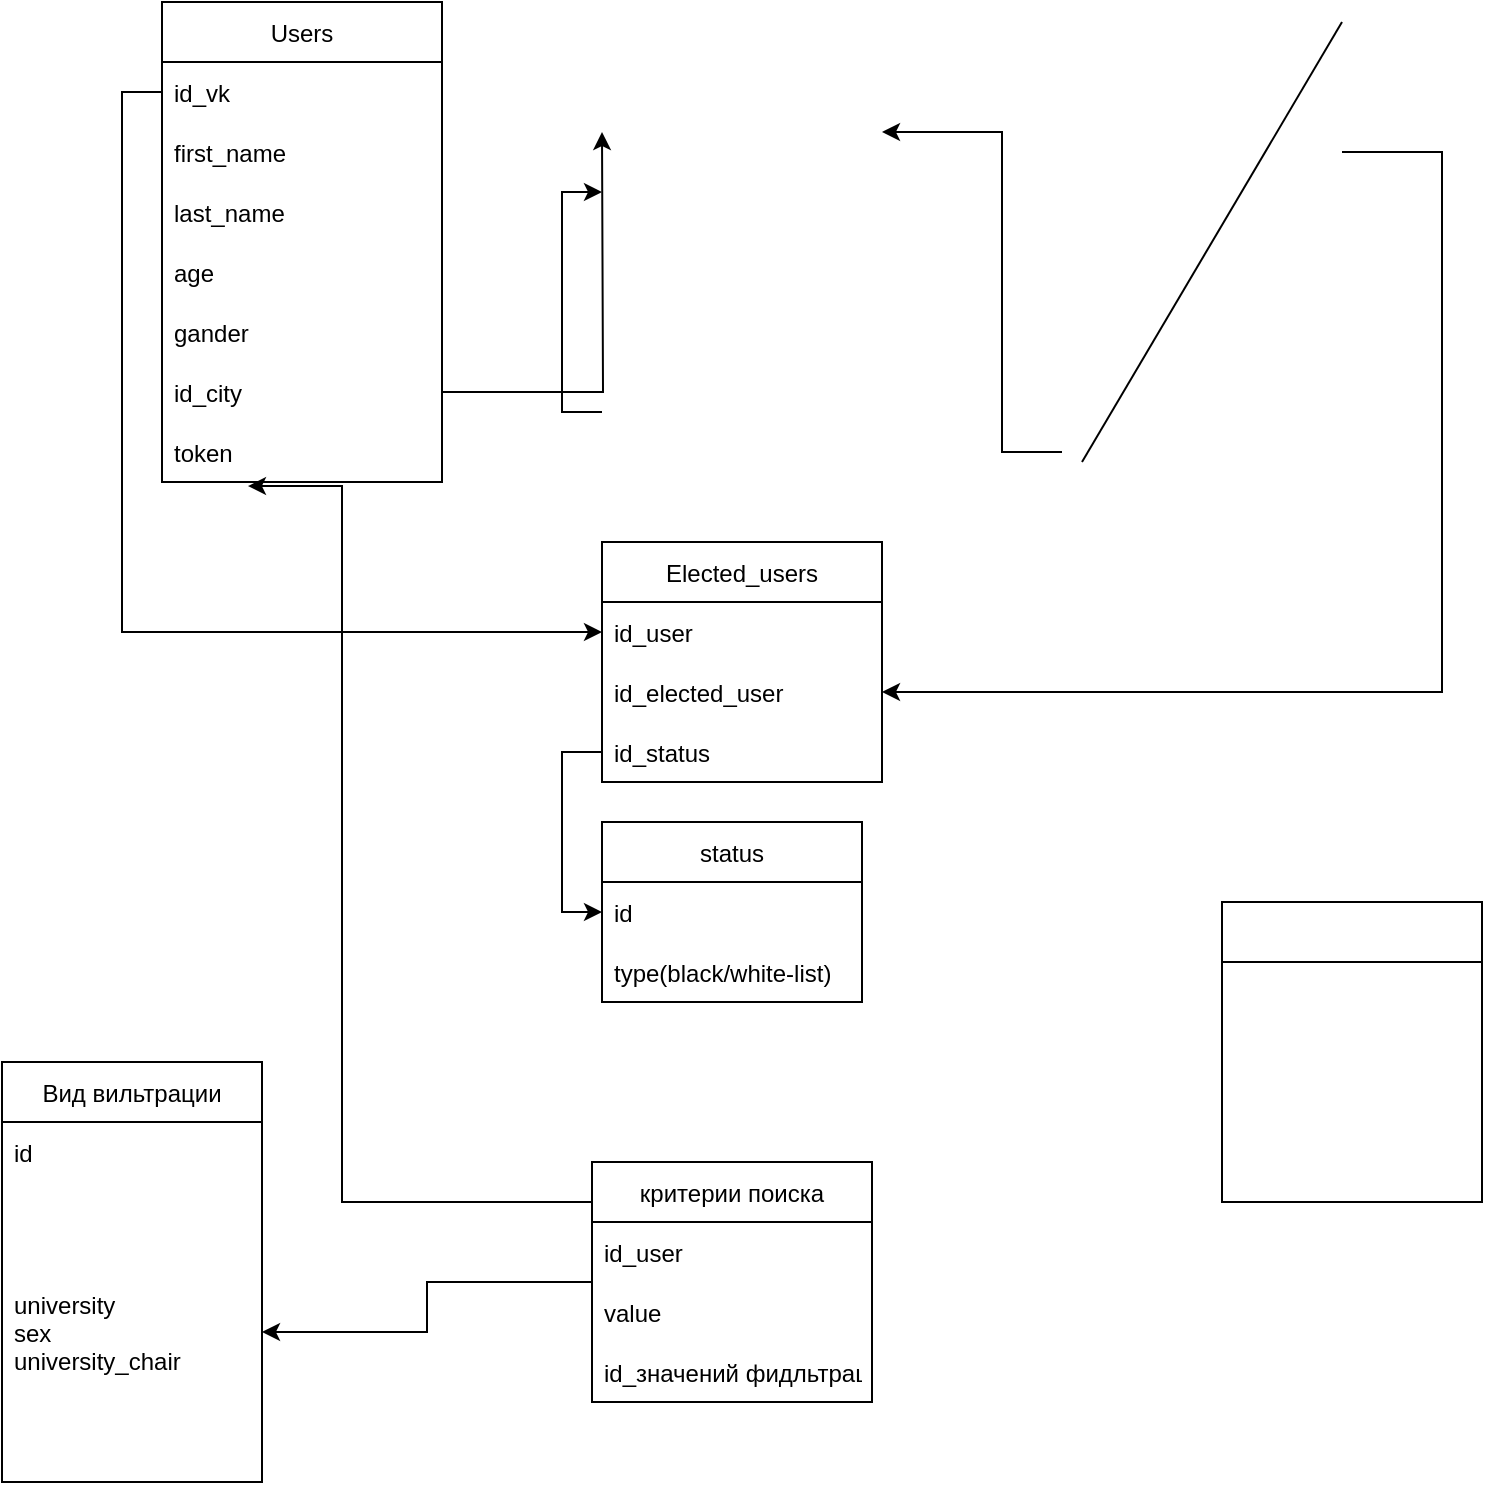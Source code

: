 <mxfile version="19.0.3" type="device"><diagram id="hhHwO6A6zmkGshu0iDVB" name="Страница 1"><mxGraphModel dx="2249" dy="778" grid="1" gridSize="10" guides="1" tooltips="1" connect="1" arrows="1" fold="1" page="1" pageScale="1" pageWidth="827" pageHeight="1169" math="0" shadow="0"><root><mxCell id="0"/><mxCell id="1" parent="0"/><mxCell id="g5e3V5rcGAYOcJk4GZCh-1" value="Users" style="swimlane;fontStyle=0;childLayout=stackLayout;horizontal=1;startSize=30;horizontalStack=0;resizeParent=1;resizeParentMax=0;resizeLast=0;collapsible=1;marginBottom=0;" parent="1" vertex="1"><mxGeometry x="40" y="10" width="140" height="240" as="geometry"/></mxCell><mxCell id="g5e3V5rcGAYOcJk4GZCh-3" value="id_vk" style="text;strokeColor=none;fillColor=none;align=left;verticalAlign=middle;spacingLeft=4;spacingRight=4;overflow=hidden;points=[[0,0.5],[1,0.5]];portConstraint=eastwest;rotatable=0;" parent="g5e3V5rcGAYOcJk4GZCh-1" vertex="1"><mxGeometry y="30" width="140" height="30" as="geometry"/></mxCell><mxCell id="g5e3V5rcGAYOcJk4GZCh-4" value="first_name" style="text;strokeColor=none;fillColor=none;align=left;verticalAlign=middle;spacingLeft=4;spacingRight=4;overflow=hidden;points=[[0,0.5],[1,0.5]];portConstraint=eastwest;rotatable=0;" parent="g5e3V5rcGAYOcJk4GZCh-1" vertex="1"><mxGeometry y="60" width="140" height="30" as="geometry"/></mxCell><mxCell id="g5e3V5rcGAYOcJk4GZCh-7" value="last_name" style="text;strokeColor=none;fillColor=none;align=left;verticalAlign=middle;spacingLeft=4;spacingRight=4;overflow=hidden;points=[[0,0.5],[1,0.5]];portConstraint=eastwest;rotatable=0;" parent="g5e3V5rcGAYOcJk4GZCh-1" vertex="1"><mxGeometry y="90" width="140" height="30" as="geometry"/></mxCell><mxCell id="g5e3V5rcGAYOcJk4GZCh-8" value="age" style="text;strokeColor=none;fillColor=none;align=left;verticalAlign=middle;spacingLeft=4;spacingRight=4;overflow=hidden;points=[[0,0.5],[1,0.5]];portConstraint=eastwest;rotatable=0;" parent="g5e3V5rcGAYOcJk4GZCh-1" vertex="1"><mxGeometry y="120" width="140" height="30" as="geometry"/></mxCell><mxCell id="g5e3V5rcGAYOcJk4GZCh-23" value="gander" style="text;strokeColor=none;fillColor=none;align=left;verticalAlign=middle;spacingLeft=4;spacingRight=4;overflow=hidden;points=[[0,0.5],[1,0.5]];portConstraint=eastwest;rotatable=0;" parent="g5e3V5rcGAYOcJk4GZCh-1" vertex="1"><mxGeometry y="150" width="140" height="30" as="geometry"/></mxCell><mxCell id="g5e3V5rcGAYOcJk4GZCh-6" value="id_city" style="text;strokeColor=none;fillColor=none;align=left;verticalAlign=middle;spacingLeft=4;spacingRight=4;overflow=hidden;points=[[0,0.5],[1,0.5]];portConstraint=eastwest;rotatable=0;" parent="g5e3V5rcGAYOcJk4GZCh-1" vertex="1"><mxGeometry y="180" width="140" height="30" as="geometry"/></mxCell><mxCell id="g5e3V5rcGAYOcJk4GZCh-43" value="token" style="text;strokeColor=none;fillColor=none;align=left;verticalAlign=middle;spacingLeft=4;spacingRight=4;overflow=hidden;points=[[0,0.5],[1,0.5]];portConstraint=eastwest;rotatable=0;" parent="g5e3V5rcGAYOcJk4GZCh-1" vertex="1"><mxGeometry y="210" width="140" height="30" as="geometry"/></mxCell><mxCell id="g5e3V5rcGAYOcJk4GZCh-22" style="edgeStyle=orthogonalEdgeStyle;rounded=0;orthogonalLoop=1;jettySize=auto;html=1;entryX=0;entryY=0.5;entryDx=0;entryDy=0;exitX=0;exitY=0.5;exitDx=0;exitDy=0;" parent="1" edge="1"><mxGeometry relative="1" as="geometry"><mxPoint x="260" y="215" as="sourcePoint"/><Array as="points"><mxPoint x="240" y="215"/><mxPoint x="240" y="105"/></Array><mxPoint x="260" y="105" as="targetPoint"/></mxGeometry></mxCell><mxCell id="g5e3V5rcGAYOcJk4GZCh-34" value="Elected_users" style="swimlane;fontStyle=0;childLayout=stackLayout;horizontal=1;startSize=30;horizontalStack=0;resizeParent=1;resizeParentMax=0;resizeLast=0;collapsible=1;marginBottom=0;" parent="1" vertex="1"><mxGeometry x="260" y="280" width="140" height="120" as="geometry"/></mxCell><mxCell id="g5e3V5rcGAYOcJk4GZCh-36" value="id_user" style="text;strokeColor=none;fillColor=none;align=left;verticalAlign=middle;spacingLeft=4;spacingRight=4;overflow=hidden;points=[[0,0.5],[1,0.5]];portConstraint=eastwest;rotatable=0;" parent="g5e3V5rcGAYOcJk4GZCh-34" vertex="1"><mxGeometry y="30" width="140" height="30" as="geometry"/></mxCell><mxCell id="g5e3V5rcGAYOcJk4GZCh-37" value="id_elected_user" style="text;strokeColor=none;fillColor=none;align=left;verticalAlign=middle;spacingLeft=4;spacingRight=4;overflow=hidden;points=[[0,0.5],[1,0.5]];portConstraint=eastwest;rotatable=0;" parent="g5e3V5rcGAYOcJk4GZCh-34" vertex="1"><mxGeometry y="60" width="140" height="30" as="geometry"/></mxCell><mxCell id="g5e3V5rcGAYOcJk4GZCh-47" value="id_status" style="text;strokeColor=none;fillColor=none;align=left;verticalAlign=middle;spacingLeft=4;spacingRight=4;overflow=hidden;points=[[0,0.5],[1,0.5]];portConstraint=eastwest;rotatable=0;" parent="g5e3V5rcGAYOcJk4GZCh-34" vertex="1"><mxGeometry y="90" width="140" height="30" as="geometry"/></mxCell><mxCell id="g5e3V5rcGAYOcJk4GZCh-38" style="edgeStyle=orthogonalEdgeStyle;rounded=0;orthogonalLoop=1;jettySize=auto;html=1;exitX=0;exitY=0.5;exitDx=0;exitDy=0;entryX=0;entryY=0.5;entryDx=0;entryDy=0;" parent="1" source="g5e3V5rcGAYOcJk4GZCh-3" target="g5e3V5rcGAYOcJk4GZCh-36" edge="1"><mxGeometry relative="1" as="geometry"><mxPoint x="180" y="55" as="sourcePoint"/></mxGeometry></mxCell><mxCell id="g5e3V5rcGAYOcJk4GZCh-39" style="edgeStyle=orthogonalEdgeStyle;rounded=0;orthogonalLoop=1;jettySize=auto;html=1;exitX=1;exitY=0.5;exitDx=0;exitDy=0;entryX=1;entryY=0.5;entryDx=0;entryDy=0;" parent="1" target="g5e3V5rcGAYOcJk4GZCh-37" edge="1"><mxGeometry relative="1" as="geometry"><mxPoint x="630" y="85" as="sourcePoint"/><Array as="points"><mxPoint x="680" y="85"/><mxPoint x="680" y="355"/></Array></mxGeometry></mxCell><mxCell id="g5e3V5rcGAYOcJk4GZCh-41" style="edgeStyle=orthogonalEdgeStyle;rounded=0;orthogonalLoop=1;jettySize=auto;html=1;exitX=0;exitY=0.5;exitDx=0;exitDy=0;entryX=1;entryY=0.5;entryDx=0;entryDy=0;" parent="1" edge="1"><mxGeometry relative="1" as="geometry"><Array as="points"><mxPoint x="460" y="235"/><mxPoint x="460" y="75"/></Array><mxPoint x="490" y="235" as="sourcePoint"/><mxPoint x="400" y="75" as="targetPoint"/></mxGeometry></mxCell><mxCell id="g5e3V5rcGAYOcJk4GZCh-42" style="edgeStyle=orthogonalEdgeStyle;rounded=0;orthogonalLoop=1;jettySize=auto;html=1;exitX=1;exitY=0.5;exitDx=0;exitDy=0;entryX=0;entryY=0.5;entryDx=0;entryDy=0;" parent="1" source="g5e3V5rcGAYOcJk4GZCh-6" edge="1"><mxGeometry relative="1" as="geometry"><mxPoint x="260" y="75" as="targetPoint"/></mxGeometry></mxCell><mxCell id="g5e3V5rcGAYOcJk4GZCh-44" value="status" style="swimlane;fontStyle=0;childLayout=stackLayout;horizontal=1;startSize=30;horizontalStack=0;resizeParent=1;resizeParentMax=0;resizeLast=0;collapsible=1;marginBottom=0;" parent="1" vertex="1"><mxGeometry x="260" y="420" width="130" height="90" as="geometry"/></mxCell><mxCell id="g5e3V5rcGAYOcJk4GZCh-45" value="id" style="text;strokeColor=none;fillColor=none;align=left;verticalAlign=middle;spacingLeft=4;spacingRight=4;overflow=hidden;points=[[0,0.5],[1,0.5]];portConstraint=eastwest;rotatable=0;" parent="g5e3V5rcGAYOcJk4GZCh-44" vertex="1"><mxGeometry y="30" width="130" height="30" as="geometry"/></mxCell><mxCell id="g5e3V5rcGAYOcJk4GZCh-46" value="type(black/white-list)" style="text;strokeColor=none;fillColor=none;align=left;verticalAlign=middle;spacingLeft=4;spacingRight=4;overflow=hidden;points=[[0,0.5],[1,0.5]];portConstraint=eastwest;rotatable=0;" parent="g5e3V5rcGAYOcJk4GZCh-44" vertex="1"><mxGeometry y="60" width="130" height="30" as="geometry"/></mxCell><mxCell id="g5e3V5rcGAYOcJk4GZCh-48" style="edgeStyle=orthogonalEdgeStyle;rounded=0;orthogonalLoop=1;jettySize=auto;html=1;exitX=0;exitY=0.5;exitDx=0;exitDy=0;entryX=0;entryY=0.5;entryDx=0;entryDy=0;" parent="1" source="g5e3V5rcGAYOcJk4GZCh-47" target="g5e3V5rcGAYOcJk4GZCh-45" edge="1"><mxGeometry relative="1" as="geometry"><mxPoint x="260" y="470" as="targetPoint"/><Array as="points"><mxPoint x="240" y="385"/><mxPoint x="240" y="465"/></Array></mxGeometry></mxCell><mxCell id="fyH6sVp1uqfS2H0WFDz_-1" value="" style="endArrow=none;html=1;rounded=0;" edge="1" parent="1"><mxGeometry width="50" height="50" relative="1" as="geometry"><mxPoint x="500" y="240" as="sourcePoint"/><mxPoint x="630" y="20" as="targetPoint"/></mxGeometry></mxCell><mxCell id="fyH6sVp1uqfS2H0WFDz_-2" value="" style="swimlane;fontStyle=0;childLayout=stackLayout;horizontal=1;startSize=30;horizontalStack=0;resizeParent=1;resizeParentMax=0;resizeLast=0;collapsible=1;marginBottom=0;" vertex="1" parent="1"><mxGeometry x="570" y="460" width="130" height="150" as="geometry"/></mxCell><mxCell id="fyH6sVp1uqfS2H0WFDz_-6" value="Вид вильтрации" style="swimlane;fontStyle=0;childLayout=stackLayout;horizontal=1;startSize=30;horizontalStack=0;resizeParent=1;resizeParentMax=0;resizeLast=0;collapsible=1;marginBottom=0;" vertex="1" parent="1"><mxGeometry x="-40" y="540" width="130" height="210" as="geometry"/></mxCell><mxCell id="fyH6sVp1uqfS2H0WFDz_-7" value="id" style="text;strokeColor=none;fillColor=none;align=left;verticalAlign=middle;spacingLeft=4;spacingRight=4;overflow=hidden;points=[[0,0.5],[1,0.5]];portConstraint=eastwest;rotatable=0;" vertex="1" parent="fyH6sVp1uqfS2H0WFDz_-6"><mxGeometry y="30" width="130" height="30" as="geometry"/></mxCell><mxCell id="fyH6sVp1uqfS2H0WFDz_-8" value="university&#10;sex&#10;university_chair" style="text;strokeColor=none;fillColor=none;align=left;verticalAlign=middle;spacingLeft=4;spacingRight=4;overflow=hidden;points=[[0,0.5],[1,0.5]];portConstraint=eastwest;rotatable=0;" vertex="1" parent="fyH6sVp1uqfS2H0WFDz_-6"><mxGeometry y="60" width="130" height="150" as="geometry"/></mxCell><mxCell id="fyH6sVp1uqfS2H0WFDz_-13" style="edgeStyle=orthogonalEdgeStyle;rounded=0;orthogonalLoop=1;jettySize=auto;html=1;" edge="1" parent="1" source="fyH6sVp1uqfS2H0WFDz_-9" target="fyH6sVp1uqfS2H0WFDz_-8"><mxGeometry relative="1" as="geometry"/></mxCell><mxCell id="fyH6sVp1uqfS2H0WFDz_-15" style="edgeStyle=orthogonalEdgeStyle;rounded=0;orthogonalLoop=1;jettySize=auto;html=1;entryX=0.307;entryY=1.067;entryDx=0;entryDy=0;entryPerimeter=0;" edge="1" parent="1" source="fyH6sVp1uqfS2H0WFDz_-9" target="g5e3V5rcGAYOcJk4GZCh-43"><mxGeometry relative="1" as="geometry"><Array as="points"><mxPoint x="130" y="610"/><mxPoint x="130" y="252"/></Array></mxGeometry></mxCell><mxCell id="fyH6sVp1uqfS2H0WFDz_-9" value="критерии поиска" style="swimlane;fontStyle=0;childLayout=stackLayout;horizontal=1;startSize=30;horizontalStack=0;resizeParent=1;resizeParentMax=0;resizeLast=0;collapsible=1;marginBottom=0;" vertex="1" parent="1"><mxGeometry x="255" y="590" width="140" height="120" as="geometry"/></mxCell><mxCell id="fyH6sVp1uqfS2H0WFDz_-10" value="id_user" style="text;strokeColor=none;fillColor=none;align=left;verticalAlign=middle;spacingLeft=4;spacingRight=4;overflow=hidden;points=[[0,0.5],[1,0.5]];portConstraint=eastwest;rotatable=0;" vertex="1" parent="fyH6sVp1uqfS2H0WFDz_-9"><mxGeometry y="30" width="140" height="30" as="geometry"/></mxCell><mxCell id="fyH6sVp1uqfS2H0WFDz_-11" value="value" style="text;strokeColor=none;fillColor=none;align=left;verticalAlign=middle;spacingLeft=4;spacingRight=4;overflow=hidden;points=[[0,0.5],[1,0.5]];portConstraint=eastwest;rotatable=0;" vertex="1" parent="fyH6sVp1uqfS2H0WFDz_-9"><mxGeometry y="60" width="140" height="30" as="geometry"/></mxCell><mxCell id="fyH6sVp1uqfS2H0WFDz_-12" value="id_значений фидльтрации" style="text;strokeColor=none;fillColor=none;align=left;verticalAlign=middle;spacingLeft=4;spacingRight=4;overflow=hidden;points=[[0,0.5],[1,0.5]];portConstraint=eastwest;rotatable=0;" vertex="1" parent="fyH6sVp1uqfS2H0WFDz_-9"><mxGeometry y="90" width="140" height="30" as="geometry"/></mxCell></root></mxGraphModel></diagram></mxfile>